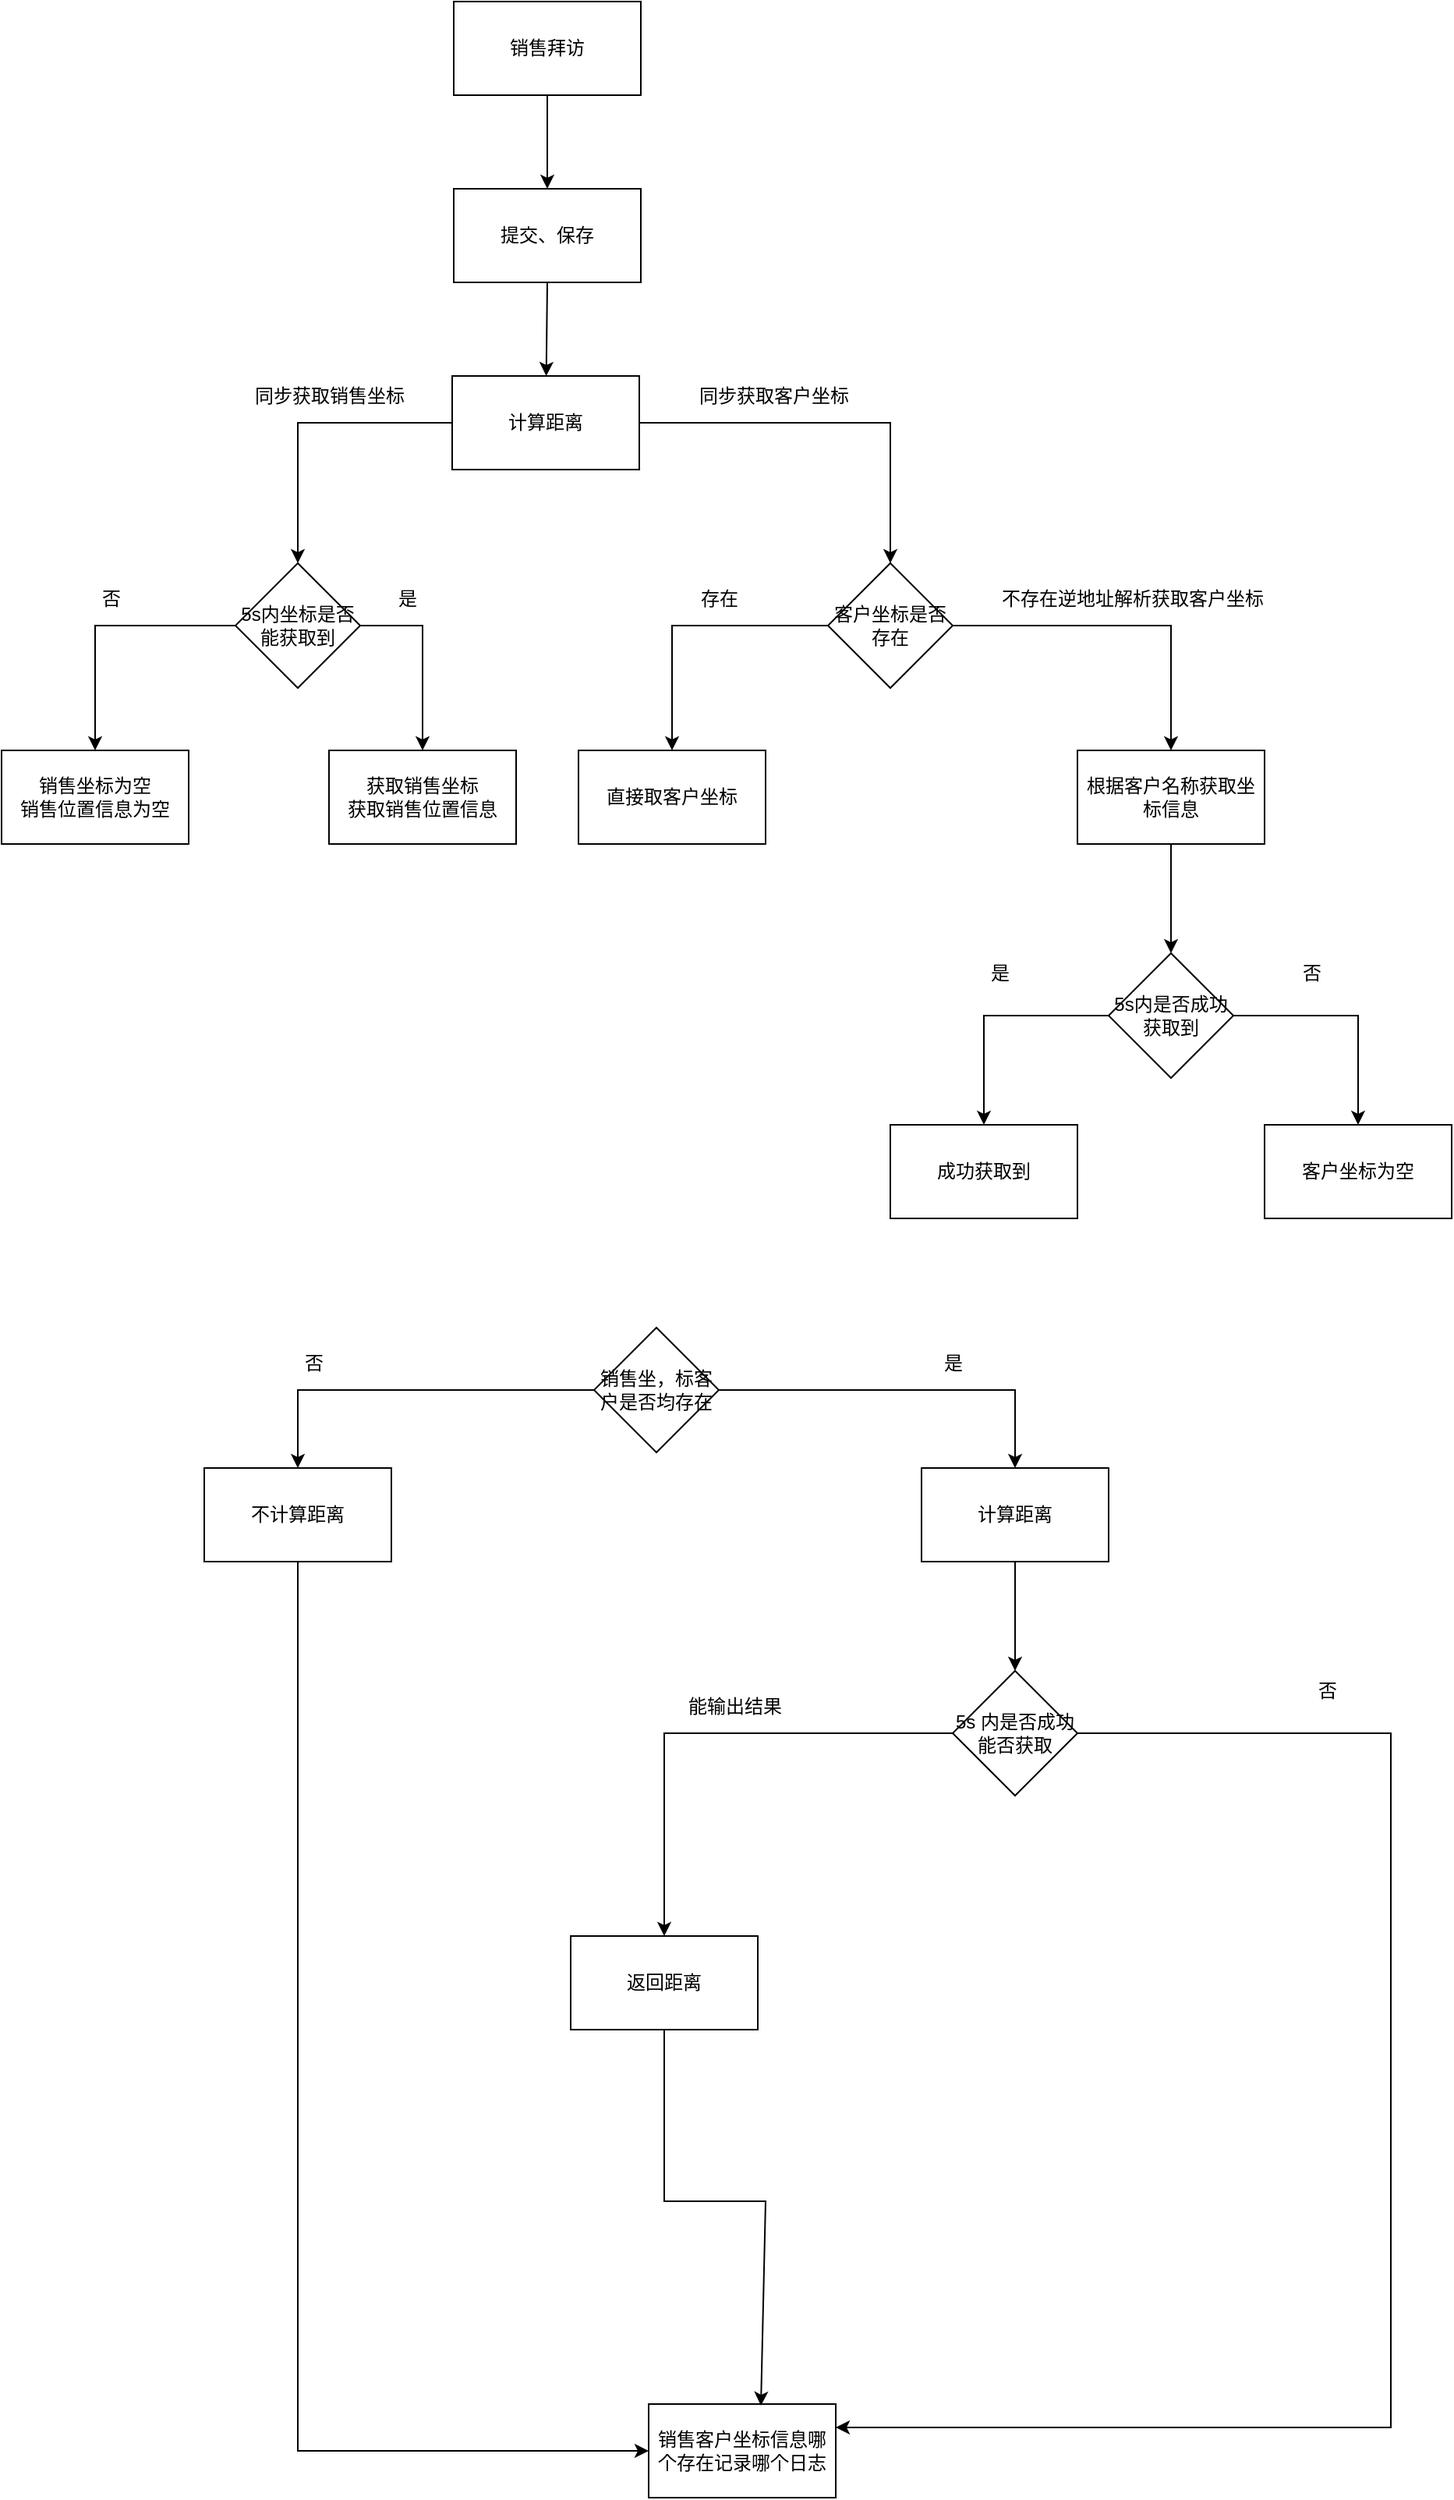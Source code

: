 <mxfile version="24.2.5" type="github">
  <diagram name="第 1 页" id="N4fUJIOXcd8arKUr6l5r">
    <mxGraphModel dx="1434" dy="772" grid="1" gridSize="10" guides="1" tooltips="1" connect="1" arrows="1" fold="1" page="1" pageScale="1" pageWidth="1169" pageHeight="1654" math="0" shadow="0">
      <root>
        <mxCell id="0" />
        <mxCell id="1" parent="0" />
        <mxCell id="vds_o-RuWsO1pGtpF9mR-1" value="销售拜访" style="rounded=0;whiteSpace=wrap;html=1;" vertex="1" parent="1">
          <mxGeometry x="400" y="40" width="120" height="60" as="geometry" />
        </mxCell>
        <mxCell id="vds_o-RuWsO1pGtpF9mR-2" value="提交、保存" style="rounded=0;whiteSpace=wrap;html=1;" vertex="1" parent="1">
          <mxGeometry x="400" y="160" width="120" height="60" as="geometry" />
        </mxCell>
        <mxCell id="vds_o-RuWsO1pGtpF9mR-3" value="计算距离" style="rounded=0;whiteSpace=wrap;html=1;" vertex="1" parent="1">
          <mxGeometry x="399" y="280" width="120" height="60" as="geometry" />
        </mxCell>
        <mxCell id="vds_o-RuWsO1pGtpF9mR-17" value="" style="edgeStyle=orthogonalEdgeStyle;rounded=0;orthogonalLoop=1;jettySize=auto;html=1;" edge="1" parent="1" source="vds_o-RuWsO1pGtpF9mR-6" target="vds_o-RuWsO1pGtpF9mR-16">
          <mxGeometry relative="1" as="geometry" />
        </mxCell>
        <mxCell id="vds_o-RuWsO1pGtpF9mR-22" value="" style="edgeStyle=orthogonalEdgeStyle;rounded=0;orthogonalLoop=1;jettySize=auto;html=1;" edge="1" parent="1" source="vds_o-RuWsO1pGtpF9mR-6" target="vds_o-RuWsO1pGtpF9mR-21">
          <mxGeometry relative="1" as="geometry" />
        </mxCell>
        <mxCell id="vds_o-RuWsO1pGtpF9mR-6" value="客户坐标是否存在" style="rhombus;whiteSpace=wrap;html=1;" vertex="1" parent="1">
          <mxGeometry x="640" y="400" width="80" height="80" as="geometry" />
        </mxCell>
        <mxCell id="vds_o-RuWsO1pGtpF9mR-9" value="" style="endArrow=classic;html=1;rounded=0;exitX=0.5;exitY=1;exitDx=0;exitDy=0;" edge="1" parent="1" source="vds_o-RuWsO1pGtpF9mR-1">
          <mxGeometry width="50" height="50" relative="1" as="geometry">
            <mxPoint x="459.5" y="110" as="sourcePoint" />
            <mxPoint x="460" y="160" as="targetPoint" />
          </mxGeometry>
        </mxCell>
        <mxCell id="vds_o-RuWsO1pGtpF9mR-10" value="" style="endArrow=classic;html=1;rounded=0;exitX=0.5;exitY=1;exitDx=0;exitDy=0;" edge="1" parent="1" source="vds_o-RuWsO1pGtpF9mR-2" target="vds_o-RuWsO1pGtpF9mR-3">
          <mxGeometry width="50" height="50" relative="1" as="geometry">
            <mxPoint x="390" y="420" as="sourcePoint" />
            <mxPoint x="440" y="370" as="targetPoint" />
          </mxGeometry>
        </mxCell>
        <mxCell id="vds_o-RuWsO1pGtpF9mR-11" value="" style="endArrow=classic;html=1;rounded=0;entryX=0.5;entryY=0;entryDx=0;entryDy=0;exitX=0;exitY=0.5;exitDx=0;exitDy=0;" edge="1" parent="1" source="vds_o-RuWsO1pGtpF9mR-3">
          <mxGeometry width="50" height="50" relative="1" as="geometry">
            <mxPoint x="430" y="340" as="sourcePoint" />
            <mxPoint x="300" y="400" as="targetPoint" />
            <Array as="points">
              <mxPoint x="300" y="310" />
            </Array>
          </mxGeometry>
        </mxCell>
        <mxCell id="vds_o-RuWsO1pGtpF9mR-13" value="" style="endArrow=classic;html=1;rounded=0;entryX=0.5;entryY=0;entryDx=0;entryDy=0;exitX=1;exitY=0.5;exitDx=0;exitDy=0;" edge="1" parent="1" source="vds_o-RuWsO1pGtpF9mR-3" target="vds_o-RuWsO1pGtpF9mR-6">
          <mxGeometry width="50" height="50" relative="1" as="geometry">
            <mxPoint x="390" y="420" as="sourcePoint" />
            <mxPoint x="440" y="370" as="targetPoint" />
            <Array as="points">
              <mxPoint x="520" y="310" />
              <mxPoint x="680" y="310" />
            </Array>
          </mxGeometry>
        </mxCell>
        <mxCell id="vds_o-RuWsO1pGtpF9mR-25" value="" style="edgeStyle=orthogonalEdgeStyle;rounded=0;orthogonalLoop=1;jettySize=auto;html=1;" edge="1" parent="1" source="vds_o-RuWsO1pGtpF9mR-14" target="vds_o-RuWsO1pGtpF9mR-24">
          <mxGeometry relative="1" as="geometry" />
        </mxCell>
        <mxCell id="vds_o-RuWsO1pGtpF9mR-28" value="" style="edgeStyle=orthogonalEdgeStyle;rounded=0;orthogonalLoop=1;jettySize=auto;html=1;" edge="1" parent="1" source="vds_o-RuWsO1pGtpF9mR-14" target="vds_o-RuWsO1pGtpF9mR-27">
          <mxGeometry relative="1" as="geometry">
            <Array as="points">
              <mxPoint x="380" y="440" />
            </Array>
          </mxGeometry>
        </mxCell>
        <mxCell id="vds_o-RuWsO1pGtpF9mR-14" value="5s内坐标是否能获取到" style="rhombus;whiteSpace=wrap;html=1;rounded=0;" vertex="1" parent="1">
          <mxGeometry x="260" y="400" width="80" height="80" as="geometry" />
        </mxCell>
        <mxCell id="vds_o-RuWsO1pGtpF9mR-16" value="直接取客户坐标" style="whiteSpace=wrap;html=1;" vertex="1" parent="1">
          <mxGeometry x="480" y="520" width="120" height="60" as="geometry" />
        </mxCell>
        <mxCell id="vds_o-RuWsO1pGtpF9mR-18" value="同步获取销售坐标" style="text;html=1;align=center;verticalAlign=middle;resizable=0;points=[];autosize=1;strokeColor=none;fillColor=none;" vertex="1" parent="1">
          <mxGeometry x="260" y="278" width="120" height="30" as="geometry" />
        </mxCell>
        <mxCell id="vds_o-RuWsO1pGtpF9mR-19" value="同步获取客户坐标" style="text;html=1;align=center;verticalAlign=middle;resizable=0;points=[];autosize=1;strokeColor=none;fillColor=none;" vertex="1" parent="1">
          <mxGeometry x="545" y="278" width="120" height="30" as="geometry" />
        </mxCell>
        <mxCell id="vds_o-RuWsO1pGtpF9mR-20" value="存在" style="text;html=1;align=center;verticalAlign=middle;resizable=0;points=[];autosize=1;strokeColor=none;fillColor=none;" vertex="1" parent="1">
          <mxGeometry x="545" y="408" width="50" height="30" as="geometry" />
        </mxCell>
        <mxCell id="vds_o-RuWsO1pGtpF9mR-33" value="" style="edgeStyle=orthogonalEdgeStyle;rounded=0;orthogonalLoop=1;jettySize=auto;html=1;" edge="1" parent="1" source="vds_o-RuWsO1pGtpF9mR-21" target="vds_o-RuWsO1pGtpF9mR-32">
          <mxGeometry relative="1" as="geometry" />
        </mxCell>
        <mxCell id="vds_o-RuWsO1pGtpF9mR-21" value="根据客户名称获取坐标信息" style="whiteSpace=wrap;html=1;" vertex="1" parent="1">
          <mxGeometry x="800" y="520" width="120" height="60" as="geometry" />
        </mxCell>
        <mxCell id="vds_o-RuWsO1pGtpF9mR-23" value="不存在逆地址解析获取客户坐标" style="text;html=1;align=center;verticalAlign=middle;resizable=0;points=[];autosize=1;strokeColor=none;fillColor=none;" vertex="1" parent="1">
          <mxGeometry x="740" y="408" width="190" height="30" as="geometry" />
        </mxCell>
        <mxCell id="vds_o-RuWsO1pGtpF9mR-24" value="销售坐标为空&lt;br&gt;销售位置信息为空" style="whiteSpace=wrap;html=1;rounded=0;" vertex="1" parent="1">
          <mxGeometry x="110" y="520" width="120" height="60" as="geometry" />
        </mxCell>
        <mxCell id="vds_o-RuWsO1pGtpF9mR-27" value="获取销售坐标&lt;br&gt;获取销售位置信息" style="whiteSpace=wrap;html=1;rounded=0;" vertex="1" parent="1">
          <mxGeometry x="320" y="520" width="120" height="60" as="geometry" />
        </mxCell>
        <mxCell id="vds_o-RuWsO1pGtpF9mR-30" value="否" style="text;html=1;align=center;verticalAlign=middle;resizable=0;points=[];autosize=1;strokeColor=none;fillColor=none;" vertex="1" parent="1">
          <mxGeometry x="160" y="408" width="40" height="30" as="geometry" />
        </mxCell>
        <mxCell id="vds_o-RuWsO1pGtpF9mR-31" value="是" style="text;html=1;align=center;verticalAlign=middle;resizable=0;points=[];autosize=1;strokeColor=none;fillColor=none;" vertex="1" parent="1">
          <mxGeometry x="350" y="408" width="40" height="30" as="geometry" />
        </mxCell>
        <mxCell id="vds_o-RuWsO1pGtpF9mR-35" value="" style="edgeStyle=orthogonalEdgeStyle;rounded=0;orthogonalLoop=1;jettySize=auto;html=1;" edge="1" parent="1" source="vds_o-RuWsO1pGtpF9mR-32" target="vds_o-RuWsO1pGtpF9mR-34">
          <mxGeometry relative="1" as="geometry" />
        </mxCell>
        <mxCell id="vds_o-RuWsO1pGtpF9mR-38" value="" style="edgeStyle=orthogonalEdgeStyle;rounded=0;orthogonalLoop=1;jettySize=auto;html=1;" edge="1" parent="1" source="vds_o-RuWsO1pGtpF9mR-32" target="vds_o-RuWsO1pGtpF9mR-37">
          <mxGeometry relative="1" as="geometry" />
        </mxCell>
        <mxCell id="vds_o-RuWsO1pGtpF9mR-32" value="5s内是否成功获取到" style="rhombus;whiteSpace=wrap;html=1;" vertex="1" parent="1">
          <mxGeometry x="820" y="650" width="80" height="80" as="geometry" />
        </mxCell>
        <mxCell id="vds_o-RuWsO1pGtpF9mR-34" value="成功获取到" style="whiteSpace=wrap;html=1;" vertex="1" parent="1">
          <mxGeometry x="680" y="760" width="120" height="60" as="geometry" />
        </mxCell>
        <mxCell id="vds_o-RuWsO1pGtpF9mR-36" value="是" style="text;html=1;align=center;verticalAlign=middle;resizable=0;points=[];autosize=1;strokeColor=none;fillColor=none;" vertex="1" parent="1">
          <mxGeometry x="730" y="648" width="40" height="30" as="geometry" />
        </mxCell>
        <mxCell id="vds_o-RuWsO1pGtpF9mR-37" value="客户坐标为空" style="whiteSpace=wrap;html=1;" vertex="1" parent="1">
          <mxGeometry x="920" y="760" width="120" height="60" as="geometry" />
        </mxCell>
        <mxCell id="vds_o-RuWsO1pGtpF9mR-39" value="否" style="text;html=1;align=center;verticalAlign=middle;resizable=0;points=[];autosize=1;strokeColor=none;fillColor=none;" vertex="1" parent="1">
          <mxGeometry x="930" y="648" width="40" height="30" as="geometry" />
        </mxCell>
        <mxCell id="vds_o-RuWsO1pGtpF9mR-41" value="返回距离" style="rounded=0;whiteSpace=wrap;html=1;" vertex="1" parent="1">
          <mxGeometry x="475" y="1280" width="120" height="60" as="geometry" />
        </mxCell>
        <mxCell id="vds_o-RuWsO1pGtpF9mR-46" value="" style="edgeStyle=orthogonalEdgeStyle;rounded=0;orthogonalLoop=1;jettySize=auto;html=1;" edge="1" parent="1" source="vds_o-RuWsO1pGtpF9mR-44" target="vds_o-RuWsO1pGtpF9mR-45">
          <mxGeometry relative="1" as="geometry" />
        </mxCell>
        <mxCell id="vds_o-RuWsO1pGtpF9mR-49" value="" style="edgeStyle=orthogonalEdgeStyle;rounded=0;orthogonalLoop=1;jettySize=auto;html=1;" edge="1" parent="1" source="vds_o-RuWsO1pGtpF9mR-44" target="vds_o-RuWsO1pGtpF9mR-48">
          <mxGeometry relative="1" as="geometry" />
        </mxCell>
        <mxCell id="vds_o-RuWsO1pGtpF9mR-44" value="销售坐，标客户是否均存在" style="rhombus;whiteSpace=wrap;html=1;" vertex="1" parent="1">
          <mxGeometry x="490" y="890" width="80" height="80" as="geometry" />
        </mxCell>
        <mxCell id="vds_o-RuWsO1pGtpF9mR-60" value="" style="edgeStyle=orthogonalEdgeStyle;rounded=0;orthogonalLoop=1;jettySize=auto;html=1;" edge="1" parent="1" source="vds_o-RuWsO1pGtpF9mR-45" target="vds_o-RuWsO1pGtpF9mR-59">
          <mxGeometry relative="1" as="geometry">
            <Array as="points">
              <mxPoint x="300" y="1610" />
            </Array>
          </mxGeometry>
        </mxCell>
        <mxCell id="vds_o-RuWsO1pGtpF9mR-45" value="不计算距离" style="whiteSpace=wrap;html=1;" vertex="1" parent="1">
          <mxGeometry x="240" y="980" width="120" height="60" as="geometry" />
        </mxCell>
        <mxCell id="vds_o-RuWsO1pGtpF9mR-47" value="否" style="text;html=1;align=center;verticalAlign=middle;resizable=0;points=[];autosize=1;strokeColor=none;fillColor=none;" vertex="1" parent="1">
          <mxGeometry x="290" y="898" width="40" height="30" as="geometry" />
        </mxCell>
        <mxCell id="vds_o-RuWsO1pGtpF9mR-52" value="" style="edgeStyle=orthogonalEdgeStyle;rounded=0;orthogonalLoop=1;jettySize=auto;html=1;" edge="1" parent="1" source="vds_o-RuWsO1pGtpF9mR-48" target="vds_o-RuWsO1pGtpF9mR-51">
          <mxGeometry relative="1" as="geometry" />
        </mxCell>
        <mxCell id="vds_o-RuWsO1pGtpF9mR-48" value="计算距离" style="whiteSpace=wrap;html=1;" vertex="1" parent="1">
          <mxGeometry x="700" y="980" width="120" height="60" as="geometry" />
        </mxCell>
        <mxCell id="vds_o-RuWsO1pGtpF9mR-50" value="是" style="text;html=1;align=center;verticalAlign=middle;resizable=0;points=[];autosize=1;strokeColor=none;fillColor=none;" vertex="1" parent="1">
          <mxGeometry x="700" y="898" width="40" height="30" as="geometry" />
        </mxCell>
        <mxCell id="vds_o-RuWsO1pGtpF9mR-57" value="" style="edgeStyle=orthogonalEdgeStyle;rounded=0;orthogonalLoop=1;jettySize=auto;html=1;entryX=1;entryY=0.25;entryDx=0;entryDy=0;" edge="1" parent="1">
          <mxGeometry relative="1" as="geometry">
            <mxPoint x="800" y="1150" as="sourcePoint" />
            <mxPoint x="645" y="1595" as="targetPoint" />
            <Array as="points">
              <mxPoint x="1001" y="1150" />
              <mxPoint x="1001" y="1595" />
            </Array>
          </mxGeometry>
        </mxCell>
        <mxCell id="vds_o-RuWsO1pGtpF9mR-51" value="5s 内是否成功能否获取" style="rhombus;whiteSpace=wrap;html=1;" vertex="1" parent="1">
          <mxGeometry x="720" y="1110" width="80" height="80" as="geometry" />
        </mxCell>
        <mxCell id="vds_o-RuWsO1pGtpF9mR-53" value="" style="endArrow=classic;html=1;rounded=0;exitX=0;exitY=0.5;exitDx=0;exitDy=0;entryX=0.5;entryY=0;entryDx=0;entryDy=0;" edge="1" parent="1" source="vds_o-RuWsO1pGtpF9mR-51" target="vds_o-RuWsO1pGtpF9mR-41">
          <mxGeometry width="50" height="50" relative="1" as="geometry">
            <mxPoint x="510" y="1050" as="sourcePoint" />
            <mxPoint x="560" y="1000" as="targetPoint" />
            <Array as="points">
              <mxPoint x="535" y="1150" />
            </Array>
          </mxGeometry>
        </mxCell>
        <mxCell id="vds_o-RuWsO1pGtpF9mR-54" value="能输出结果" style="text;html=1;align=center;verticalAlign=middle;resizable=0;points=[];autosize=1;strokeColor=none;fillColor=none;" vertex="1" parent="1">
          <mxGeometry x="540" y="1118" width="80" height="30" as="geometry" />
        </mxCell>
        <mxCell id="vds_o-RuWsO1pGtpF9mR-58" value="否" style="text;html=1;align=center;verticalAlign=middle;resizable=0;points=[];autosize=1;strokeColor=none;fillColor=none;" vertex="1" parent="1">
          <mxGeometry x="940" y="1108" width="40" height="30" as="geometry" />
        </mxCell>
        <mxCell id="vds_o-RuWsO1pGtpF9mR-59" value="销售客户坐标信息哪个存在记录哪个日志" style="whiteSpace=wrap;html=1;" vertex="1" parent="1">
          <mxGeometry x="525" y="1580" width="120" height="60" as="geometry" />
        </mxCell>
        <mxCell id="vds_o-RuWsO1pGtpF9mR-61" value="" style="endArrow=classic;html=1;rounded=0;exitX=0.5;exitY=1;exitDx=0;exitDy=0;entryX=0.6;entryY=0.017;entryDx=0;entryDy=0;entryPerimeter=0;" edge="1" parent="1" source="vds_o-RuWsO1pGtpF9mR-41" target="vds_o-RuWsO1pGtpF9mR-59">
          <mxGeometry width="50" height="50" relative="1" as="geometry">
            <mxPoint x="510" y="1350" as="sourcePoint" />
            <mxPoint x="600" y="1570" as="targetPoint" />
            <Array as="points">
              <mxPoint x="535" y="1450" />
              <mxPoint x="600" y="1450" />
            </Array>
          </mxGeometry>
        </mxCell>
      </root>
    </mxGraphModel>
  </diagram>
</mxfile>
